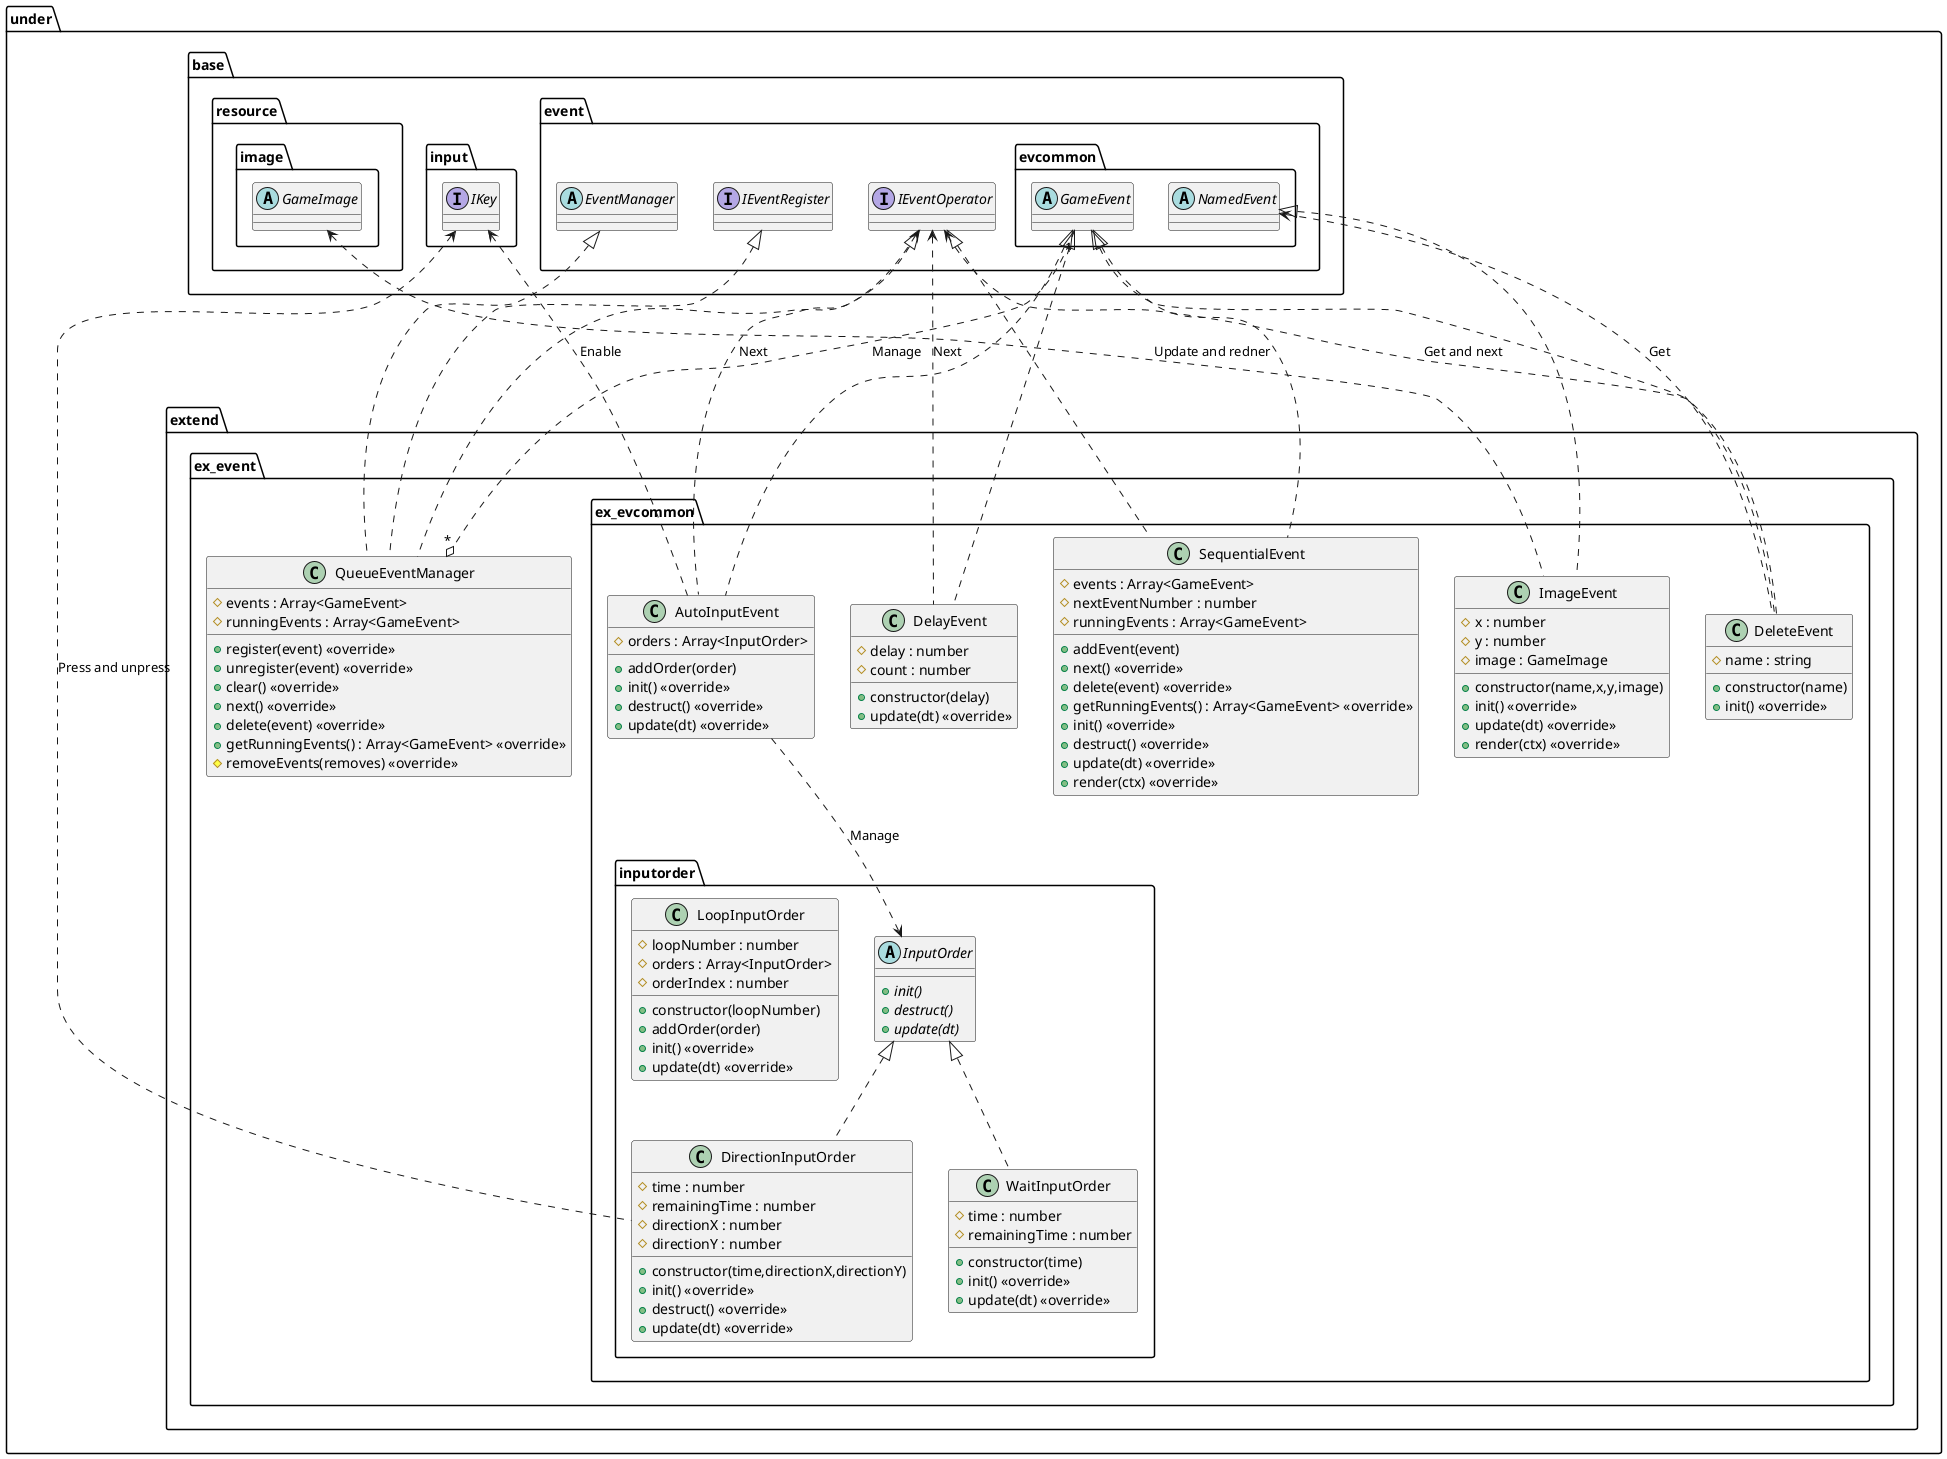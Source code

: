 @startuml EventExtend

package under {
    package extend {
        package ex_event {
            class QueueEventManager {
                #events : Array<GameEvent>
                #runningEvents : Array<GameEvent>
                +register(event) <<override>>
                +unregister(event) <<override>>
                +clear() <<override>>
                +next() <<override>>
                +delete(event) <<override>>
                +getRunningEvents() : Array<GameEvent> <<override>>
                #removeEvents(removes) <<override>>
            }
            package ex_evcommon {
                package inputorder {
                    abstract InputOrder {
                        {abstract} +init()
                        {abstract} +destruct()
                        {abstract} +update(dt)
                    }
                    class DirectionInputOrder {
                        +constructor(time,directionX,directionY)
                        #time : number
                        #remainingTime : number
                        #directionX : number
                        #directionY : number
                        +init() <<override>>
                        +destruct() <<override>>
                        +update(dt) <<override>>
                    }
                    class WaitInputOrder {
                        +constructor(time)
                        #time : number
                        #remainingTime : number
                        +init() <<override>>
                        +update(dt) <<override>>
                    }
                    class LoopInputOrder {
                        +constructor(loopNumber)
                        #loopNumber : number
                        #orders : Array<InputOrder>
                        #orderIndex : number
                        +addOrder(order)
                        +init() <<override>>
                        +update(dt) <<override>>
                    }
                }
                class AutoInputEvent {
                    #orders : Array<InputOrder>
                    +addOrder(order)
                    +init() <<override>>
                    +destruct() <<override>>
                    +update(dt) <<override>>
                }
                class DelayEvent {
                    +constructor(delay)
                    #delay : number
                    #count : number
                    +update(dt) <<override>>
                }
                class DeleteEvent {
                    +constructor(name)
                    #name : string
                    +init() <<override>>
                }
                class ImageEvent {
                    +constructor(name,x,y,image)
                    #x : number
                    #y : number
                    #image : GameImage
                    +init() <<override>>
                    +update(dt) <<override>>
                    +render(ctx) <<override>>
                }
                class SequentialEvent {
                    #events : Array<GameEvent>
                    #nextEventNumber : number
                    #runningEvents : Array<GameEvent>
                    +addEvent(event)
                    +next() <<override>>
                    +delete(event) <<override>>
                    +getRunningEvents() : Array<GameEvent> <<override>>
                    +init() <<override>>
                    +destruct() <<override>>
                    +update(dt) <<override>>
                    +render(ctx) <<override>>
                }
            }
        }
    }
}

package under {
    package base {
        package input {
            interface IKey
        }
        package resource {
            package image {
                abstract GameImage
            }
        }
        package event {
            abstract EventManager
            interface IEventOperator
            interface IEventRegister
            package evcommon {
                abstract GameEvent
                abstract NamedEvent
            }
        }
    }
}

GameEvent "1" ..o "*" QueueEventManager : Manage

IKey <... DirectionInputOrder : Press and unpress
IKey <... AutoInputEvent : Enable
AutoInputEvent ..> InputOrder : Manage
IEventOperator <.. AutoInputEvent : Next
IEventOperator <.. DelayEvent : Next
IEventOperator <.. DeleteEvent : Get and next
NamedEvent <.. DeleteEvent : Get
GameImage <.. ImageEvent : Update and redner

EventManager <|... QueueEventManager
IEventRegister <|... QueueEventManager
IEventOperator <|... QueueEventManager

InputOrder <|.. DirectionInputOrder
InputOrder <|.. WaitInputOrder
GameEvent <|.. AutoInputEvent
GameEvent <|.. DelayEvent
GameEvent <|.. DeleteEvent
NamedEvent <|.. ImageEvent
GameEvent <|.. SequentialEvent
IEventOperator <|.. SequentialEvent

@enduml
